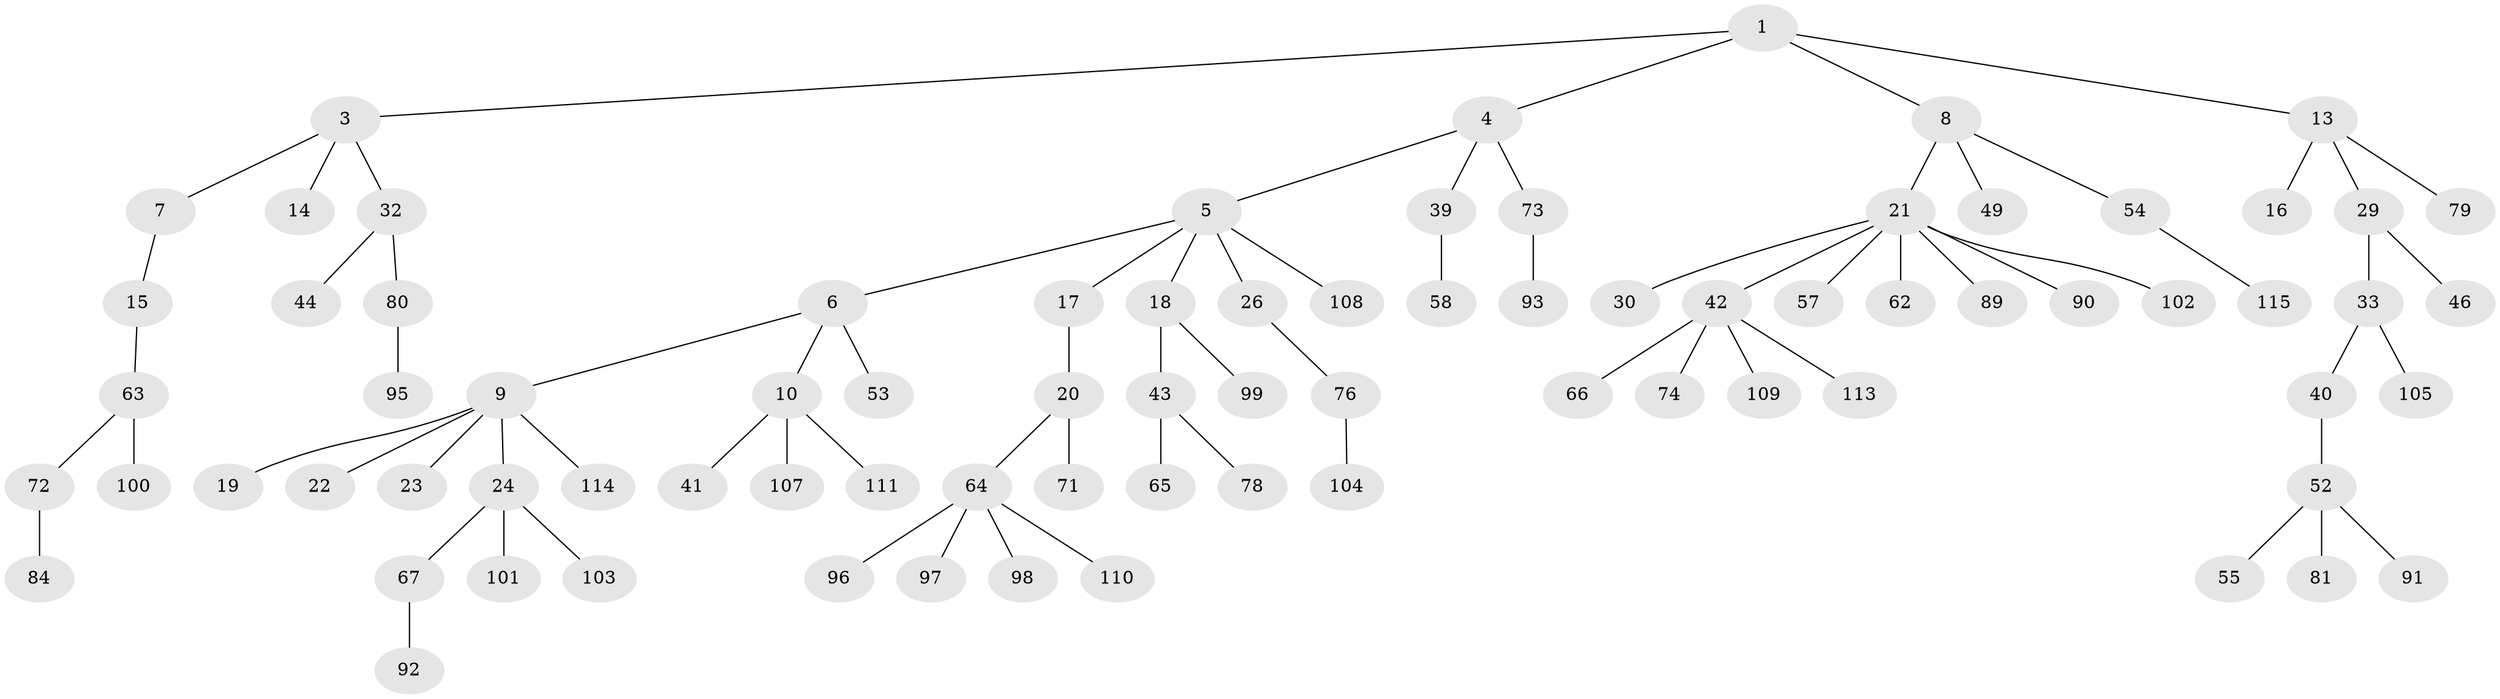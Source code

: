 // original degree distribution, {3: 0.0782608695652174, 4: 0.09565217391304348, 6: 0.008695652173913044, 5: 0.06956521739130435, 2: 0.21739130434782608, 1: 0.5304347826086957}
// Generated by graph-tools (version 1.1) at 2025/19/03/04/25 18:19:23]
// undirected, 80 vertices, 79 edges
graph export_dot {
graph [start="1"]
  node [color=gray90,style=filled];
  1 [super="+2"];
  3;
  4;
  5;
  6;
  7 [super="+70+36+47"];
  8 [super="+11"];
  9 [super="+12"];
  10 [super="+56+37"];
  13 [super="+112"];
  14;
  15;
  16;
  17;
  18 [super="+38"];
  19 [super="+94"];
  20 [super="+34"];
  21 [super="+25"];
  22 [super="+28"];
  23;
  24 [super="+68+75+27"];
  26 [super="+87"];
  29 [super="+83+45"];
  30;
  32 [super="+35"];
  33 [super="+77"];
  39;
  40;
  41;
  42 [super="+48+86+61"];
  43 [super="+60"];
  44;
  46;
  49;
  52;
  53;
  54;
  55;
  57;
  58;
  62;
  63;
  64;
  65;
  66;
  67;
  71;
  72;
  73;
  74;
  76;
  78 [super="+82"];
  79 [super="+88"];
  80;
  81;
  84;
  89;
  90;
  91;
  92;
  93;
  95;
  96;
  97;
  98;
  99;
  100;
  101;
  102 [super="+106"];
  103;
  104;
  105;
  107;
  108;
  109;
  110;
  111;
  113;
  114;
  115;
  1 -- 3;
  1 -- 4;
  1 -- 8;
  1 -- 13;
  3 -- 7;
  3 -- 14;
  3 -- 32;
  4 -- 5;
  4 -- 39;
  4 -- 73;
  5 -- 6;
  5 -- 17;
  5 -- 18;
  5 -- 26;
  5 -- 108;
  6 -- 9;
  6 -- 10;
  6 -- 53;
  7 -- 15;
  8 -- 49;
  8 -- 54;
  8 -- 21;
  9 -- 19;
  9 -- 22;
  9 -- 24;
  9 -- 114;
  9 -- 23;
  10 -- 111;
  10 -- 107;
  10 -- 41;
  13 -- 16;
  13 -- 29;
  13 -- 79;
  15 -- 63;
  17 -- 20;
  18 -- 43;
  18 -- 99;
  20 -- 64;
  20 -- 71;
  21 -- 42;
  21 -- 57;
  21 -- 102;
  21 -- 30;
  21 -- 89;
  21 -- 90;
  21 -- 62;
  24 -- 101;
  24 -- 67;
  24 -- 103;
  26 -- 76;
  29 -- 33;
  29 -- 46;
  32 -- 44;
  32 -- 80;
  33 -- 40;
  33 -- 105;
  39 -- 58;
  40 -- 52;
  42 -- 113;
  42 -- 74;
  42 -- 109;
  42 -- 66;
  43 -- 65;
  43 -- 78;
  52 -- 55;
  52 -- 81;
  52 -- 91;
  54 -- 115;
  63 -- 72;
  63 -- 100;
  64 -- 96;
  64 -- 97;
  64 -- 98;
  64 -- 110;
  67 -- 92;
  72 -- 84;
  73 -- 93;
  76 -- 104;
  80 -- 95;
}
